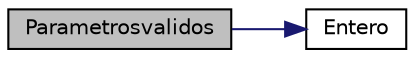digraph "Parametrosvalidos"
{
 // INTERACTIVE_SVG=YES
 // LATEX_PDF_SIZE
  edge [fontname="Helvetica",fontsize="10",labelfontname="Helvetica",labelfontsize="10"];
  node [fontname="Helvetica",fontsize="10",shape=record];
  rankdir="LR";
  Node1 [label="Parametrosvalidos",height=0.2,width=0.4,color="black", fillcolor="grey75", style="filled", fontcolor="black",tooltip="Comprueba que los parámetros introducidos en el programa son válidos."];
  Node1 -> Node2 [color="midnightblue",fontsize="10",style="solid",fontname="Helvetica"];
  Node2 [label="Entero",height=0.2,width=0.4,color="black", fillcolor="white", style="filled",URL="$funciones__cripto_8cc.html#acd345342f0a7c983075c754028b21ff9",tooltip="Comprueba si la string que se introduce es un entero."];
}
